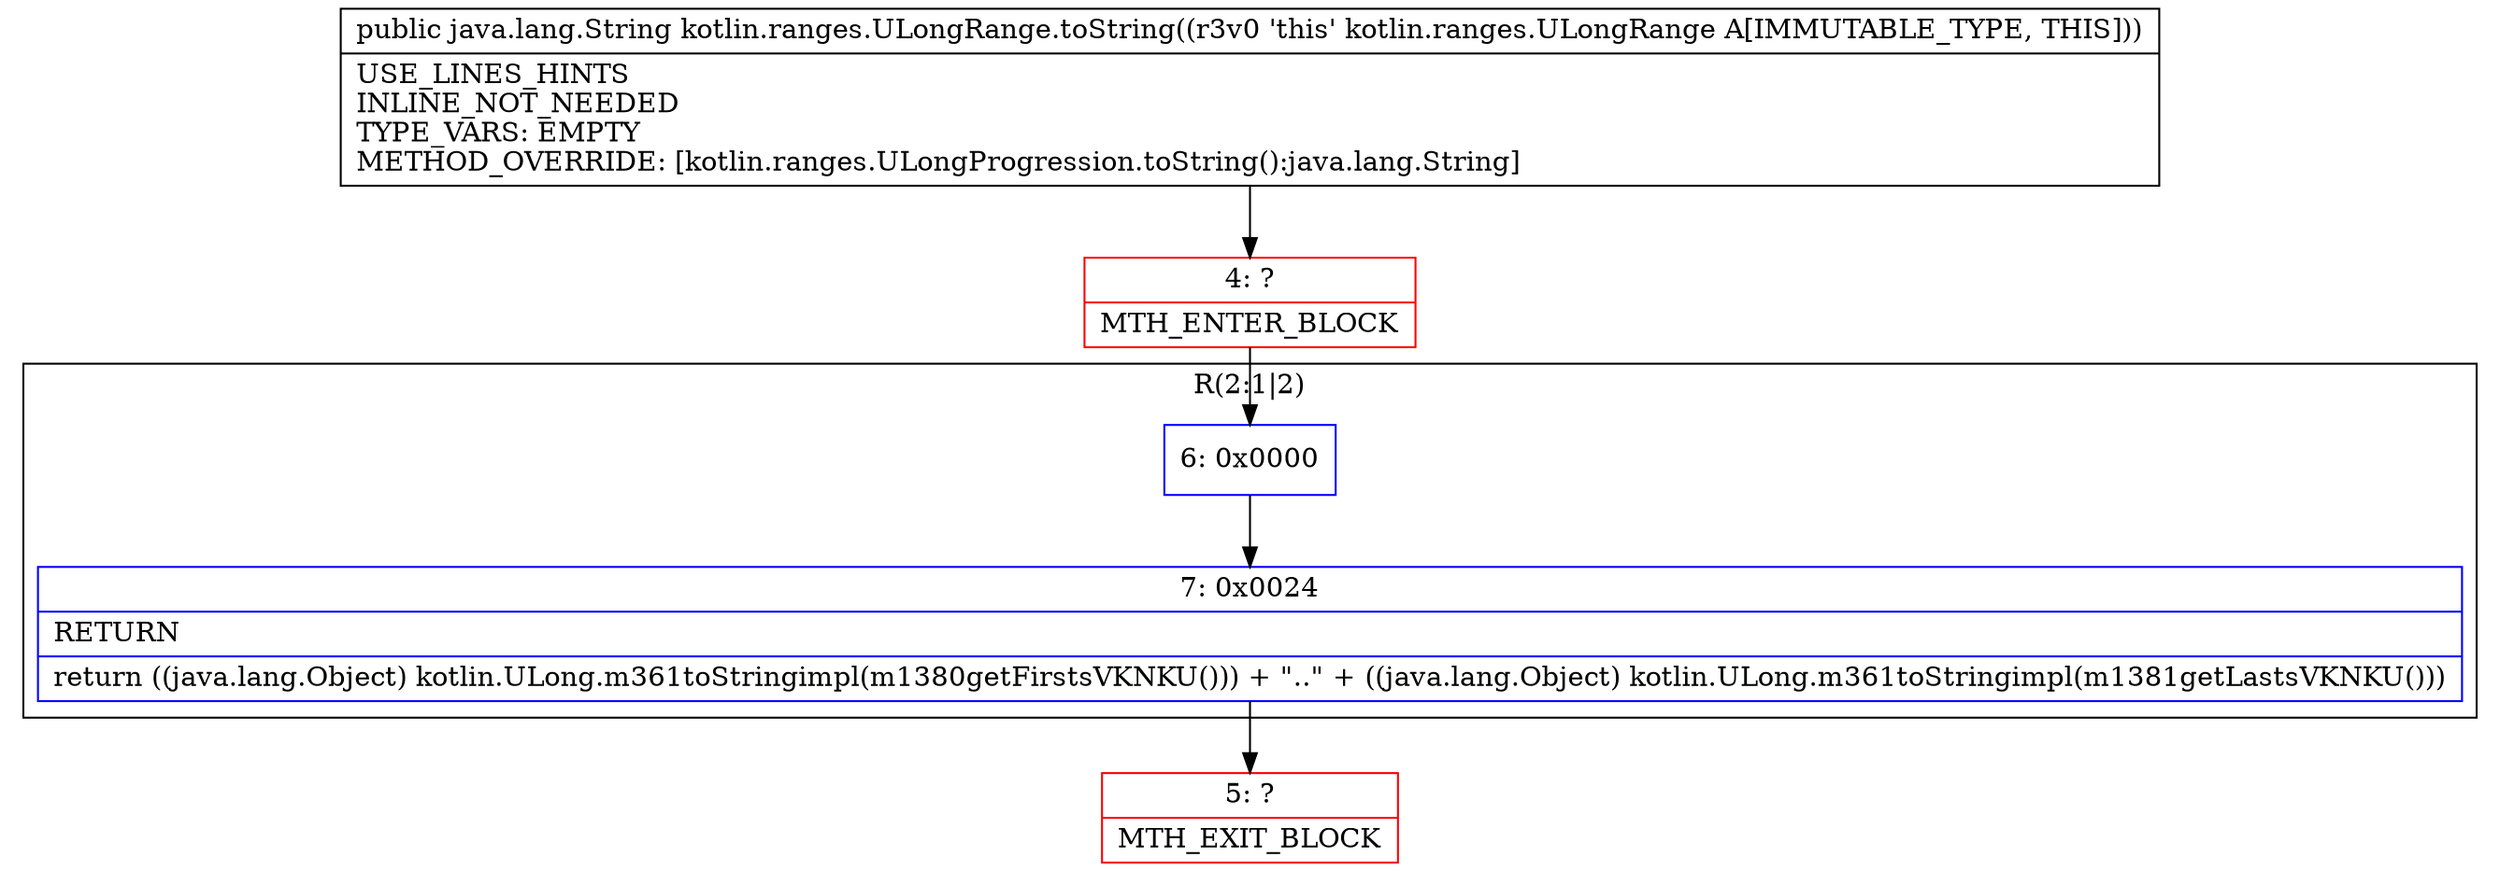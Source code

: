 digraph "CFG forkotlin.ranges.ULongRange.toString()Ljava\/lang\/String;" {
subgraph cluster_Region_210800242 {
label = "R(2:1|2)";
node [shape=record,color=blue];
Node_6 [shape=record,label="{6\:\ 0x0000}"];
Node_7 [shape=record,label="{7\:\ 0x0024|RETURN\l|return ((java.lang.Object) kotlin.ULong.m361toStringimpl(m1380getFirstsVKNKU())) + \"..\" + ((java.lang.Object) kotlin.ULong.m361toStringimpl(m1381getLastsVKNKU()))\l}"];
}
Node_4 [shape=record,color=red,label="{4\:\ ?|MTH_ENTER_BLOCK\l}"];
Node_5 [shape=record,color=red,label="{5\:\ ?|MTH_EXIT_BLOCK\l}"];
MethodNode[shape=record,label="{public java.lang.String kotlin.ranges.ULongRange.toString((r3v0 'this' kotlin.ranges.ULongRange A[IMMUTABLE_TYPE, THIS]))  | USE_LINES_HINTS\lINLINE_NOT_NEEDED\lTYPE_VARS: EMPTY\lMETHOD_OVERRIDE: [kotlin.ranges.ULongProgression.toString():java.lang.String]\l}"];
MethodNode -> Node_4;Node_6 -> Node_7;
Node_7 -> Node_5;
Node_4 -> Node_6;
}

